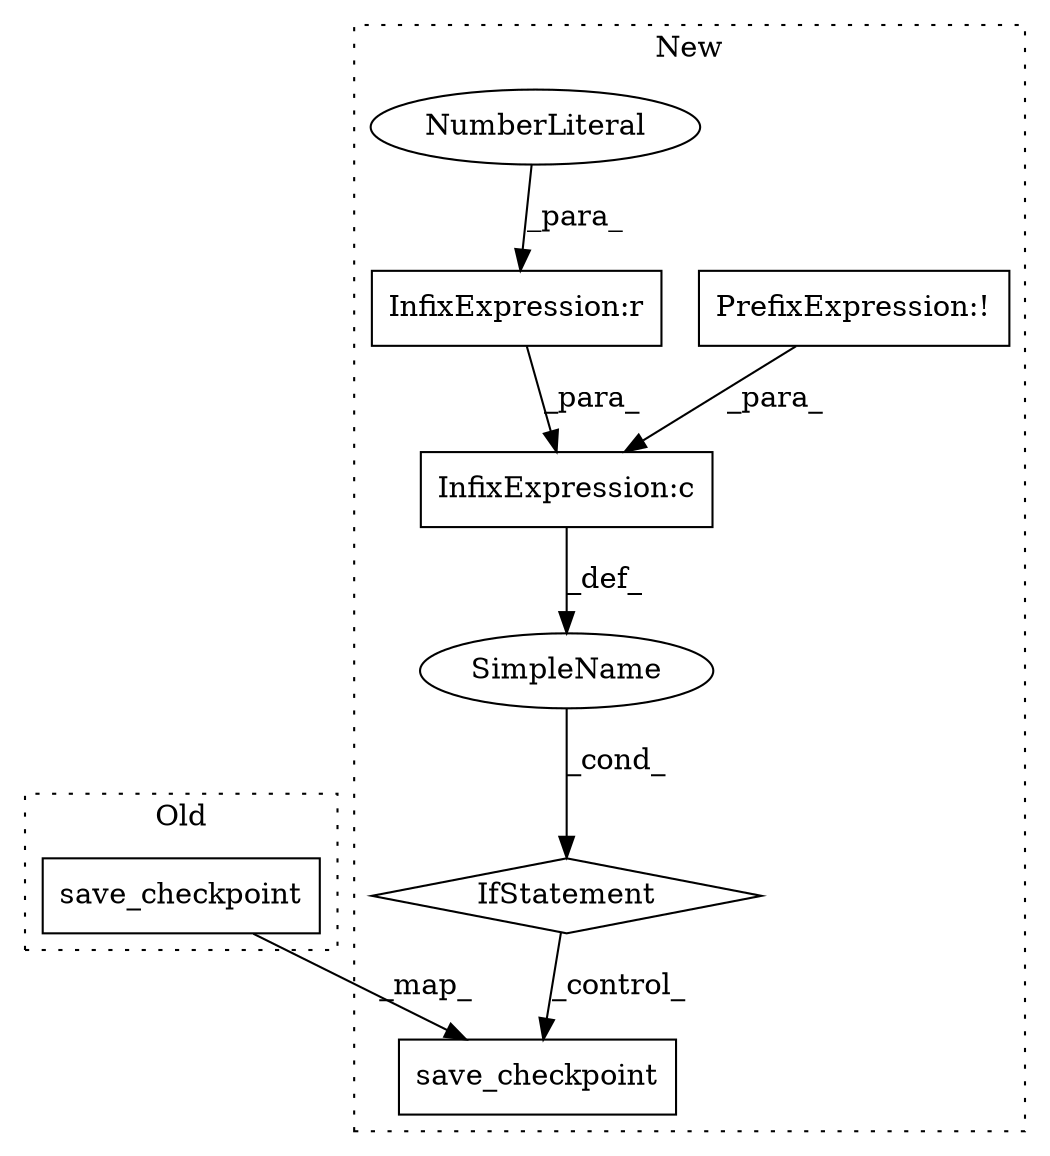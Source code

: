 digraph G {
subgraph cluster0 {
1 [label="save_checkpoint" a="32" s="13870,13912" l="16,1" shape="box"];
label = "Old";
style="dotted";
}
subgraph cluster1 {
2 [label="save_checkpoint" a="32" s="14184,14226" l="16,1" shape="box"];
3 [label="IfStatement" a="25" s="13941,13994" l="4,2" shape="diamond"];
4 [label="SimpleName" a="42" s="" l="" shape="ellipse"];
5 [label="InfixExpression:c" a="27" s="13958" l="4" shape="box"];
6 [label="PrefixExpression:!" a="38" s="13945" l="1" shape="box"];
7 [label="InfixExpression:r" a="27" s="13989" l="3" shape="box"];
8 [label="NumberLiteral" a="34" s="13992" l="1" shape="ellipse"];
label = "New";
style="dotted";
}
1 -> 2 [label="_map_"];
3 -> 2 [label="_control_"];
4 -> 3 [label="_cond_"];
5 -> 4 [label="_def_"];
6 -> 5 [label="_para_"];
7 -> 5 [label="_para_"];
8 -> 7 [label="_para_"];
}